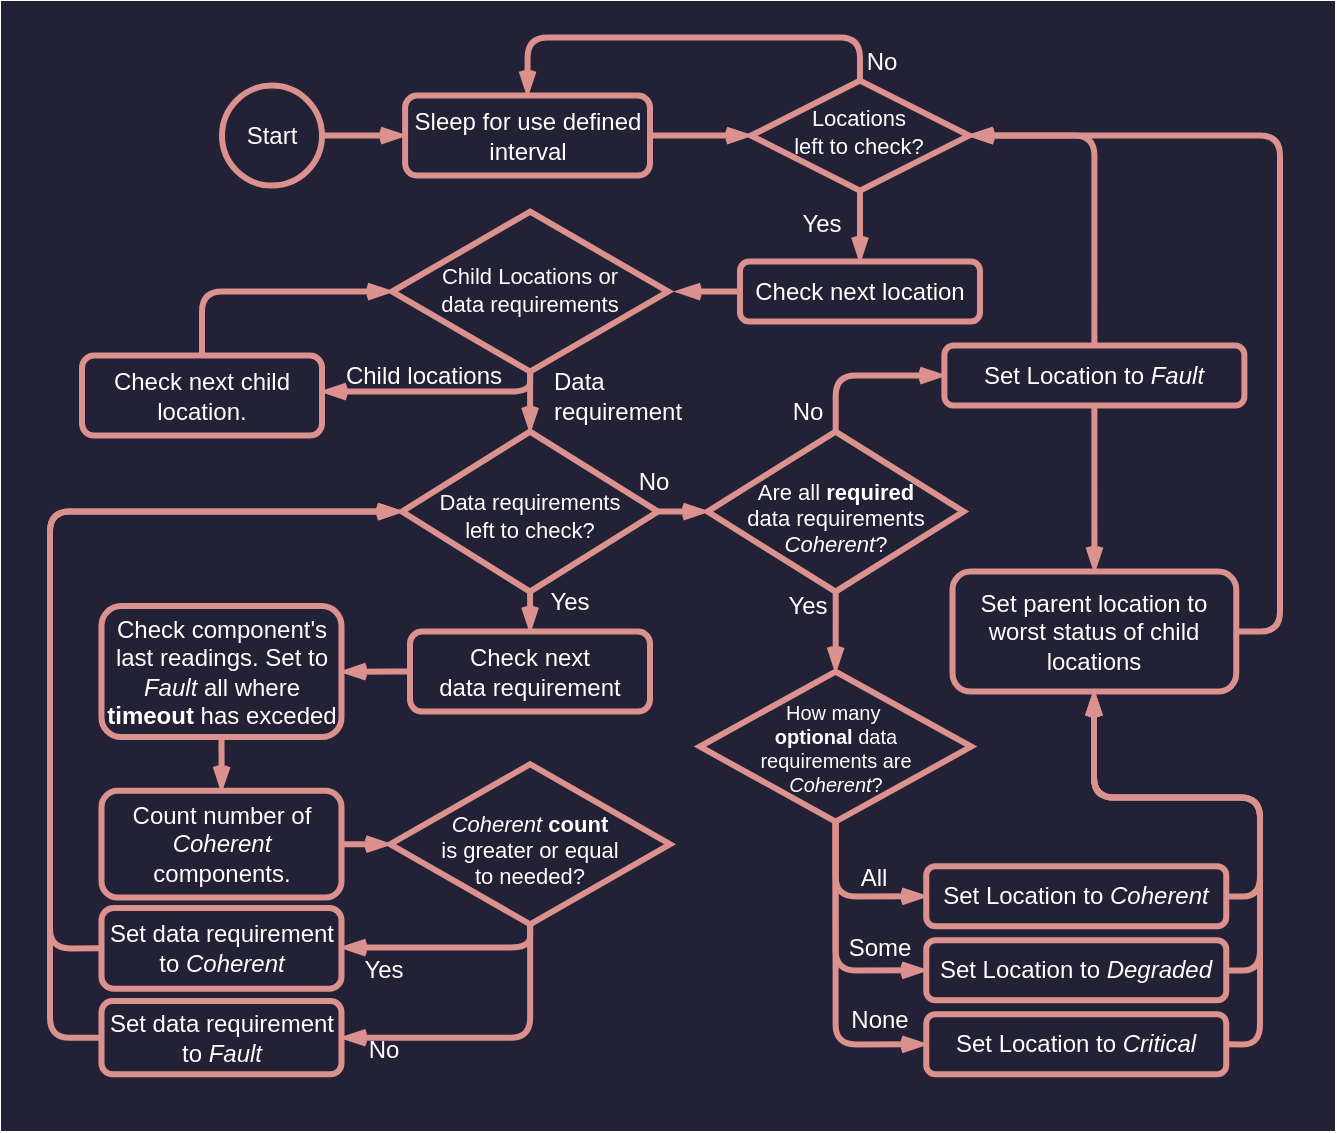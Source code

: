 <mxfile version="22.1.21" type="device">
  <diagram name="Page-1" id="BeeQXuH5mpLVNXQqc5U8">
    <mxGraphModel dx="831" dy="1067" grid="0" gridSize="10" guides="1" tooltips="1" connect="1" arrows="1" fold="1" page="1" pageScale="1" pageWidth="850" pageHeight="1100" math="0" shadow="0">
      <root>
        <mxCell id="0" />
        <mxCell id="1" parent="0" />
        <mxCell id="66zhnWMjhhO7CBgq-leG-1" value="" style="edgeStyle=orthogonalEdgeStyle;shape=connector;curved=0;rounded=1;orthogonalLoop=1;jettySize=auto;html=1;labelBackgroundColor=default;strokeColor=#666666;strokeWidth=3;align=center;verticalAlign=middle;fontFamily=Helvetica;fontSize=12;fontColor=#666666;endArrow=openThin;endFill=0;fillColor=#FAE5C7;" edge="1" parent="1">
          <mxGeometry relative="1" as="geometry">
            <mxPoint x="260" y="1325.034" as="sourcePoint" />
          </mxGeometry>
        </mxCell>
        <mxCell id="66zhnWMjhhO7CBgq-leG-2" value="" style="edgeStyle=orthogonalEdgeStyle;shape=connector;curved=0;rounded=1;orthogonalLoop=1;jettySize=auto;html=1;labelBackgroundColor=default;strokeColor=#666666;strokeWidth=3;align=center;verticalAlign=middle;fontFamily=Helvetica;fontSize=12;fontColor=#666666;endArrow=openThin;endFill=0;fillColor=#FAE5C7;" edge="1" parent="1">
          <mxGeometry relative="1" as="geometry">
            <mxPoint x="288.38" y="1445" as="targetPoint" />
          </mxGeometry>
        </mxCell>
        <mxCell id="66zhnWMjhhO7CBgq-leG-156" value="" style="group;fillColor=#232136;strokeColor=#232136;strokeWidth=25;container=0;" vertex="1" connectable="0" parent="1">
          <mxGeometry x="1148" y="50" width="642" height="540" as="geometry" />
        </mxCell>
        <mxCell id="66zhnWMjhhO7CBgq-leG-3" value="Start" style="ellipse;whiteSpace=wrap;html=1;aspect=fixed;strokeColor=#DB918D;fontColor=#FFFFFF;fillColor=none;strokeWidth=3;container=0;" vertex="1" parent="1">
          <mxGeometry x="1246" y="79.81" width="50" height="50" as="geometry" />
        </mxCell>
        <mxCell id="66zhnWMjhhO7CBgq-leG-4" value="Sleep for use defined interval" style="rounded=1;whiteSpace=wrap;html=1;strokeColor=#DB918D;fontColor=#FFFFFF;fillColor=none;strokeWidth=3;container=0;" vertex="1" parent="1">
          <mxGeometry x="1337.56" y="84.81" width="122.44" height="40" as="geometry" />
        </mxCell>
        <mxCell id="66zhnWMjhhO7CBgq-leG-5" style="edgeStyle=orthogonalEdgeStyle;shape=connector;curved=0;rounded=1;orthogonalLoop=1;jettySize=auto;html=1;labelBackgroundColor=default;strokeColor=#DB918D;strokeWidth=3;align=center;verticalAlign=middle;fontFamily=Helvetica;fontSize=12;fontColor=#FFFFFF;endArrow=openThin;endFill=0;fillColor=#FAE5C7;" edge="1" parent="1" source="66zhnWMjhhO7CBgq-leG-3" target="66zhnWMjhhO7CBgq-leG-4">
          <mxGeometry relative="1" as="geometry" />
        </mxCell>
        <mxCell id="66zhnWMjhhO7CBgq-leG-6" value="Check next location" style="rounded=1;whiteSpace=wrap;html=1;strokeColor=#DB918D;fontColor=#FFFFFF;fillColor=none;strokeWidth=3;container=0;" vertex="1" parent="1">
          <mxGeometry x="1505" y="167.81" width="120" height="30" as="geometry" />
        </mxCell>
        <mxCell id="66zhnWMjhhO7CBgq-leG-7" value="Child Locations or &lt;br&gt;data requirements" style="rhombus;whiteSpace=wrap;html=1;rounded=0;strokeColor=#DB918D;strokeWidth=3;align=center;verticalAlign=middle;fontFamily=Helvetica;fontSize=11;fontColor=#FFFFFF;fillColor=none;spacingTop=-1;container=0;" vertex="1" parent="1">
          <mxGeometry x="1331.04" y="142.81" width="138.06" height="80" as="geometry" />
        </mxCell>
        <mxCell id="66zhnWMjhhO7CBgq-leG-8" value="" style="edgeStyle=orthogonalEdgeStyle;shape=connector;curved=0;rounded=1;orthogonalLoop=1;jettySize=auto;html=1;labelBackgroundColor=default;strokeColor=#DB918D;strokeWidth=3;align=center;verticalAlign=middle;fontFamily=Helvetica;fontSize=12;fontColor=#FFFFFF;endArrow=openThin;endFill=0;fillColor=#FAE5C7;" edge="1" parent="1" source="66zhnWMjhhO7CBgq-leG-6">
          <mxGeometry relative="1" as="geometry">
            <mxPoint x="1473.06" y="182.81" as="targetPoint" />
          </mxGeometry>
        </mxCell>
        <mxCell id="66zhnWMjhhO7CBgq-leG-9" value="Data requirement" style="text;html=1;strokeColor=none;fillColor=none;align=left;verticalAlign=middle;whiteSpace=wrap;rounded=0;fontSize=12;fontFamily=Helvetica;fontColor=#FFFFFF;container=0;" vertex="1" parent="1">
          <mxGeometry x="1409.94" y="219.81" width="60.06" height="30" as="geometry" />
        </mxCell>
        <mxCell id="66zhnWMjhhO7CBgq-leG-10" style="edgeStyle=orthogonalEdgeStyle;shape=connector;curved=0;rounded=1;orthogonalLoop=1;jettySize=auto;html=1;exitX=0.5;exitY=0;exitDx=0;exitDy=0;entryX=0;entryY=0.5;entryDx=0;entryDy=0;labelBackgroundColor=default;strokeColor=#DB918D;strokeWidth=3;align=center;verticalAlign=middle;fontFamily=Helvetica;fontSize=12;fontColor=#FFFFFF;endArrow=openThin;endFill=0;fillColor=#FAE5C7;" edge="1" parent="1" source="66zhnWMjhhO7CBgq-leG-11" target="66zhnWMjhhO7CBgq-leG-7">
          <mxGeometry relative="1" as="geometry" />
        </mxCell>
        <mxCell id="66zhnWMjhhO7CBgq-leG-11" value="Check next child location." style="rounded=1;whiteSpace=wrap;html=1;strokeColor=#DB918D;fontColor=#FFFFFF;fillColor=none;strokeWidth=3;container=0;" vertex="1" parent="1">
          <mxGeometry x="1176" y="214.81" width="120" height="40" as="geometry" />
        </mxCell>
        <mxCell id="66zhnWMjhhO7CBgq-leG-12" style="edgeStyle=orthogonalEdgeStyle;shape=connector;curved=0;rounded=1;orthogonalLoop=1;jettySize=auto;html=1;labelBackgroundColor=default;strokeColor=#DB918D;strokeWidth=3;align=center;verticalAlign=middle;fontFamily=Helvetica;fontSize=12;fontColor=#FFFFFF;endArrow=openThin;endFill=0;fillColor=#FAE5C7;exitX=0.5;exitY=1;exitDx=0;exitDy=0;" edge="1" parent="1" source="66zhnWMjhhO7CBgq-leG-7" target="66zhnWMjhhO7CBgq-leG-11">
          <mxGeometry relative="1" as="geometry">
            <Array as="points">
              <mxPoint x="1400" y="232.81" />
            </Array>
          </mxGeometry>
        </mxCell>
        <mxCell id="66zhnWMjhhO7CBgq-leG-13" value="Data requirements &lt;br&gt;left to check?" style="rhombus;whiteSpace=wrap;html=1;rounded=0;strokeColor=#DB918D;strokeWidth=3;align=center;verticalAlign=middle;fontFamily=Helvetica;fontSize=11;fontColor=#FFFFFF;fillColor=none;spacingTop=4;container=0;" vertex="1" parent="1">
          <mxGeometry x="1335.97" y="252.81" width="128.06" height="80" as="geometry" />
        </mxCell>
        <mxCell id="66zhnWMjhhO7CBgq-leG-14" value="" style="edgeStyle=orthogonalEdgeStyle;shape=connector;curved=0;rounded=1;orthogonalLoop=1;jettySize=auto;html=1;labelBackgroundColor=default;strokeColor=#DB918D;strokeWidth=3;align=center;verticalAlign=middle;fontFamily=Helvetica;fontSize=12;fontColor=#FFFFFF;endArrow=openThin;endFill=0;fillColor=#FAE5C7;" edge="1" parent="1" source="66zhnWMjhhO7CBgq-leG-7" target="66zhnWMjhhO7CBgq-leG-13">
          <mxGeometry relative="1" as="geometry">
            <mxPoint x="1400" y="252.81" as="targetPoint" />
            <Array as="points">
              <mxPoint x="1400" y="242.81" />
              <mxPoint x="1400" y="242.81" />
            </Array>
          </mxGeometry>
        </mxCell>
        <mxCell id="66zhnWMjhhO7CBgq-leG-15" value="Child locations" style="text;html=1;strokeColor=none;fillColor=none;align=center;verticalAlign=middle;whiteSpace=wrap;rounded=0;fontSize=12;fontFamily=Helvetica;fontColor=#FFFFFF;container=0;" vertex="1" parent="1">
          <mxGeometry x="1303.65" y="217.31" width="86.35" height="15" as="geometry" />
        </mxCell>
        <mxCell id="66zhnWMjhhO7CBgq-leG-16" value="No" style="text;html=1;strokeColor=none;fillColor=none;align=center;verticalAlign=middle;whiteSpace=wrap;rounded=0;fontSize=12;fontFamily=Helvetica;fontColor=#FFFFFF;container=0;" vertex="1" parent="1">
          <mxGeometry x="1443.81" y="267.81" width="36.25" height="20" as="geometry" />
        </mxCell>
        <mxCell id="66zhnWMjhhO7CBgq-leG-17" value="Yes" style="text;html=1;strokeColor=none;fillColor=none;align=center;verticalAlign=middle;whiteSpace=wrap;rounded=0;fontSize=12;fontFamily=Helvetica;fontColor=#FFFFFF;container=0;" vertex="1" parent="1">
          <mxGeometry x="1390" y="322.81" width="60" height="30" as="geometry" />
        </mxCell>
        <mxCell id="66zhnWMjhhO7CBgq-leG-18" value="Check component&#39;s last readings. Set to &lt;i&gt;Fault&lt;/i&gt; all where &lt;b&gt;timeout&lt;/b&gt; has exceded" style="rounded=1;whiteSpace=wrap;html=1;strokeColor=#DB918D;fontColor=#FFFFFF;fillColor=none;strokeWidth=3;container=0;" vertex="1" parent="1">
          <mxGeometry x="1185.75" y="340.06" width="120" height="65.5" as="geometry" />
        </mxCell>
        <mxCell id="66zhnWMjhhO7CBgq-leG-19" value="Count number of &lt;i&gt;Coherent&lt;/i&gt; components." style="rounded=1;whiteSpace=wrap;html=1;strokeColor=#DB918D;fontColor=#FFFFFF;fillColor=none;strokeWidth=3;container=0;" vertex="1" parent="1">
          <mxGeometry x="1185.75" y="432.43" width="120" height="53.38" as="geometry" />
        </mxCell>
        <mxCell id="66zhnWMjhhO7CBgq-leG-20" value="" style="edgeStyle=orthogonalEdgeStyle;shape=connector;curved=0;rounded=1;orthogonalLoop=1;jettySize=auto;html=1;labelBackgroundColor=default;strokeColor=#DB918D;strokeWidth=3;align=center;verticalAlign=middle;fontFamily=Helvetica;fontSize=12;fontColor=#FFFFFF;endArrow=openThin;endFill=0;fillColor=#FAE5C7;exitX=0.5;exitY=1;exitDx=0;exitDy=0;entryX=0.5;entryY=0;entryDx=0;entryDy=0;" edge="1" parent="1" source="66zhnWMjhhO7CBgq-leG-18" target="66zhnWMjhhO7CBgq-leG-19">
          <mxGeometry relative="1" as="geometry">
            <mxPoint x="1245.828" y="409.31" as="sourcePoint" />
            <Array as="points">
              <mxPoint x="1246" y="423.81" />
              <mxPoint x="1246" y="423.81" />
            </Array>
          </mxGeometry>
        </mxCell>
        <mxCell id="66zhnWMjhhO7CBgq-leG-21" value="" style="edgeStyle=orthogonalEdgeStyle;shape=connector;curved=0;rounded=1;orthogonalLoop=1;jettySize=auto;html=1;labelBackgroundColor=default;strokeColor=#DB918D;strokeWidth=3;align=center;verticalAlign=middle;fontFamily=Helvetica;fontSize=12;fontColor=#FFFFFF;endArrow=openThin;endFill=0;fillColor=#FAE5C7;" edge="1" parent="1" source="66zhnWMjhhO7CBgq-leG-22" target="66zhnWMjhhO7CBgq-leG-18">
          <mxGeometry relative="1" as="geometry" />
        </mxCell>
        <mxCell id="66zhnWMjhhO7CBgq-leG-22" value="Check next &lt;br&gt;data requirement" style="rounded=1;whiteSpace=wrap;html=1;strokeColor=#DB918D;fontColor=#FFFFFF;fillColor=none;strokeWidth=3;container=0;" vertex="1" parent="1">
          <mxGeometry x="1340" y="352.81" width="120" height="40" as="geometry" />
        </mxCell>
        <mxCell id="66zhnWMjhhO7CBgq-leG-23" style="edgeStyle=orthogonalEdgeStyle;shape=connector;curved=0;rounded=1;orthogonalLoop=1;jettySize=auto;html=1;labelBackgroundColor=default;strokeColor=#DB918D;strokeWidth=3;align=center;verticalAlign=middle;fontFamily=Helvetica;fontSize=12;fontColor=#FFFFFF;endArrow=openThin;endFill=0;fillColor=#FAE5C7;" edge="1" parent="1" source="66zhnWMjhhO7CBgq-leG-13" target="66zhnWMjhhO7CBgq-leG-22">
          <mxGeometry relative="1" as="geometry">
            <mxPoint x="1399.952" y="342.786" as="sourcePoint" />
            <mxPoint x="1400" y="383.81" as="targetPoint" />
          </mxGeometry>
        </mxCell>
        <mxCell id="66zhnWMjhhO7CBgq-leG-26" value="&lt;i&gt;Coherent&lt;/i&gt; &lt;b&gt;count&lt;/b&gt;&lt;br&gt;is greater or equal &lt;br&gt;to needed?" style="rhombus;whiteSpace=wrap;html=1;rounded=0;strokeColor=#DB918D;strokeWidth=3;align=center;verticalAlign=middle;fontFamily=Helvetica;fontSize=11;fontColor=#FFFFFF;fillColor=none;spacingTop=5;container=0;" vertex="1" parent="1">
          <mxGeometry x="1330.13" y="419.12" width="139.87" height="80" as="geometry" />
        </mxCell>
        <mxCell id="66zhnWMjhhO7CBgq-leG-27" style="edgeStyle=orthogonalEdgeStyle;shape=connector;curved=0;rounded=1;orthogonalLoop=1;jettySize=auto;html=1;labelBackgroundColor=default;strokeColor=#DB918D;strokeWidth=3;align=center;verticalAlign=middle;fontFamily=Helvetica;fontSize=12;fontColor=#FFFFFF;endArrow=openThin;endFill=0;fillColor=#FAE5C7;" edge="1" parent="1" source="66zhnWMjhhO7CBgq-leG-19" target="66zhnWMjhhO7CBgq-leG-26">
          <mxGeometry relative="1" as="geometry" />
        </mxCell>
        <mxCell id="66zhnWMjhhO7CBgq-leG-28" value="Yes" style="text;html=1;strokeColor=none;fillColor=none;align=center;verticalAlign=middle;whiteSpace=wrap;rounded=0;fontSize=12;fontFamily=Helvetica;fontColor=#FFFFFF;container=0;" vertex="1" parent="1">
          <mxGeometry x="1311.59" y="515.36" width="30" height="13.63" as="geometry" />
        </mxCell>
        <mxCell id="66zhnWMjhhO7CBgq-leG-29" value="No" style="text;html=1;strokeColor=none;fillColor=none;align=center;verticalAlign=middle;whiteSpace=wrap;rounded=0;fontSize=12;fontFamily=Helvetica;fontColor=#FFFFFF;container=0;" vertex="1" parent="1">
          <mxGeometry x="1319.76" y="557.18" width="13.65" height="10.62" as="geometry" />
        </mxCell>
        <mxCell id="66zhnWMjhhO7CBgq-leG-30" style="edgeStyle=orthogonalEdgeStyle;shape=connector;curved=0;rounded=1;orthogonalLoop=1;jettySize=auto;html=1;labelBackgroundColor=default;strokeColor=#DB918D;strokeWidth=3;align=center;verticalAlign=middle;fontFamily=Helvetica;fontSize=12;fontColor=#FFFFFF;endArrow=openThin;endFill=0;fillColor=#FAE5C7;entryX=0;entryY=0.5;entryDx=0;entryDy=0;exitX=0;exitY=0.5;exitDx=0;exitDy=0;" edge="1" parent="1" source="66zhnWMjhhO7CBgq-leG-35" target="66zhnWMjhhO7CBgq-leG-13">
          <mxGeometry relative="1" as="geometry">
            <Array as="points">
              <mxPoint x="1160" y="510.81" />
              <mxPoint x="1160" y="292.81" />
            </Array>
          </mxGeometry>
        </mxCell>
        <mxCell id="66zhnWMjhhO7CBgq-leG-31" style="edgeStyle=orthogonalEdgeStyle;shape=connector;curved=0;rounded=1;orthogonalLoop=1;jettySize=auto;html=1;entryX=0;entryY=0.5;entryDx=0;entryDy=0;labelBackgroundColor=default;strokeColor=#DB918D;strokeWidth=3;align=center;verticalAlign=middle;fontFamily=Helvetica;fontSize=12;fontColor=#FFFFFF;endArrow=openThin;endFill=0;fillColor=#FAE5C7;exitX=0;exitY=0.5;exitDx=0;exitDy=0;" edge="1" parent="1" source="66zhnWMjhhO7CBgq-leG-34" target="66zhnWMjhhO7CBgq-leG-13">
          <mxGeometry relative="1" as="geometry">
            <Array as="points">
              <mxPoint x="1160" y="555.81" />
              <mxPoint x="1160" y="292.81" />
            </Array>
          </mxGeometry>
        </mxCell>
        <mxCell id="66zhnWMjhhO7CBgq-leG-32" value="Are all &lt;b&gt;required&lt;/b&gt; &lt;br&gt;data requirements &lt;br&gt;&lt;i&gt;Coherent&lt;/i&gt;?" style="rhombus;whiteSpace=wrap;html=1;rounded=0;strokeColor=#DB918D;strokeWidth=3;align=center;verticalAlign=middle;fontFamily=Helvetica;fontSize=11;fontColor=#FFFFFF;fillColor=none;spacingTop=7;container=0;" vertex="1" parent="1">
          <mxGeometry x="1488.75" y="252.81" width="128.06" height="80" as="geometry" />
        </mxCell>
        <mxCell id="66zhnWMjhhO7CBgq-leG-33" style="edgeStyle=orthogonalEdgeStyle;shape=connector;curved=0;rounded=1;orthogonalLoop=1;jettySize=auto;html=1;labelBackgroundColor=default;strokeColor=#DB918D;strokeWidth=3;align=center;verticalAlign=middle;fontFamily=Helvetica;fontSize=12;fontColor=#FFFFFF;endArrow=openThin;endFill=0;fillColor=#FAE5C7;" edge="1" parent="1" source="66zhnWMjhhO7CBgq-leG-13" target="66zhnWMjhhO7CBgq-leG-32">
          <mxGeometry relative="1" as="geometry" />
        </mxCell>
        <mxCell id="66zhnWMjhhO7CBgq-leG-34" value="Set data requirement to&lt;i&gt; Fault&lt;/i&gt;" style="rounded=1;whiteSpace=wrap;html=1;strokeColor=#DB918D;fontColor=#FFFFFF;fillColor=none;strokeWidth=3;container=0;" vertex="1" parent="1">
          <mxGeometry x="1185.75" y="537.56" width="120" height="36.62" as="geometry" />
        </mxCell>
        <mxCell id="66zhnWMjhhO7CBgq-leG-25" style="edgeStyle=orthogonalEdgeStyle;shape=connector;curved=0;rounded=1;orthogonalLoop=1;jettySize=auto;html=1;exitX=0.5;exitY=1;exitDx=0;exitDy=0;entryX=1;entryY=0.5;entryDx=0;entryDy=0;labelBackgroundColor=default;strokeColor=#DB918D;strokeWidth=3;align=center;verticalAlign=middle;fontFamily=Helvetica;fontSize=12;fontColor=#FFFFFF;endArrow=openThin;endFill=0;fillColor=#FAE5C7;" edge="1" parent="1" source="66zhnWMjhhO7CBgq-leG-26" target="66zhnWMjhhO7CBgq-leG-34">
          <mxGeometry relative="1" as="geometry" />
        </mxCell>
        <mxCell id="66zhnWMjhhO7CBgq-leG-35" value="Set data requirement to &lt;i&gt;Coherent&lt;/i&gt;" style="rounded=1;whiteSpace=wrap;html=1;strokeColor=#DB918D;fontColor=#FFFFFF;fillColor=none;strokeWidth=3;container=0;" vertex="1" parent="1">
          <mxGeometry x="1185.75" y="491" width="120" height="40.37" as="geometry" />
        </mxCell>
        <mxCell id="66zhnWMjhhO7CBgq-leG-37" value="Set Location to &lt;i&gt;Fault&lt;/i&gt;" style="rounded=1;whiteSpace=wrap;html=1;strokeColor=#DB918D;fontColor=#FFFFFF;fillColor=none;strokeWidth=3;container=0;" vertex="1" parent="1">
          <mxGeometry x="1607.19" y="209.81" width="150" height="30" as="geometry" />
        </mxCell>
        <mxCell id="66zhnWMjhhO7CBgq-leG-24" style="edgeStyle=orthogonalEdgeStyle;shape=connector;curved=0;rounded=1;orthogonalLoop=1;jettySize=auto;html=1;exitX=0.5;exitY=1;exitDx=0;exitDy=0;labelBackgroundColor=default;strokeColor=#DB918D;strokeWidth=3;align=center;verticalAlign=middle;fontFamily=Helvetica;fontSize=12;fontColor=#FFFFFF;endArrow=openThin;endFill=0;fillColor=#FAE5C7;" edge="1" parent="1" source="66zhnWMjhhO7CBgq-leG-26" target="66zhnWMjhhO7CBgq-leG-35">
          <mxGeometry relative="1" as="geometry">
            <Array as="points">
              <mxPoint x="1400" y="510.81" />
            </Array>
          </mxGeometry>
        </mxCell>
        <mxCell id="66zhnWMjhhO7CBgq-leG-38" style="edgeStyle=orthogonalEdgeStyle;shape=connector;curved=0;rounded=1;orthogonalLoop=1;jettySize=auto;html=1;entryX=0;entryY=0.5;entryDx=0;entryDy=0;labelBackgroundColor=default;strokeColor=#DB918D;strokeWidth=3;align=center;verticalAlign=middle;fontFamily=Helvetica;fontSize=12;fontColor=#FFFFFF;endArrow=openThin;endFill=0;fillColor=#FAE5C7;" edge="1" parent="1" source="66zhnWMjhhO7CBgq-leG-32" target="66zhnWMjhhO7CBgq-leG-37">
          <mxGeometry relative="1" as="geometry">
            <Array as="points">
              <mxPoint x="1553" y="224.81" />
            </Array>
          </mxGeometry>
        </mxCell>
        <mxCell id="66zhnWMjhhO7CBgq-leG-39" value="Yes" style="text;html=1;strokeColor=none;fillColor=none;align=center;verticalAlign=middle;whiteSpace=wrap;rounded=0;fontSize=12;fontFamily=Helvetica;fontColor=#FFFFFF;container=0;" vertex="1" parent="1">
          <mxGeometry x="1521" y="330.31" width="36.25" height="20" as="geometry" />
        </mxCell>
        <mxCell id="66zhnWMjhhO7CBgq-leG-40" value="How many&amp;nbsp;&lt;br&gt;&lt;b style=&quot;font-size: 10px;&quot;&gt;optional&amp;nbsp;&lt;/b&gt;data &lt;br&gt;requirements are&lt;br style=&quot;font-size: 10px;&quot;&gt;&lt;i&gt;Coherent&lt;/i&gt;?" style="rhombus;whiteSpace=wrap;html=1;rounded=0;strokeColor=#DB918D;strokeWidth=3;align=center;verticalAlign=middle;fontFamily=Helvetica;fontSize=10;fontColor=#FFFFFF;fillColor=none;spacingTop=1;container=0;" vertex="1" parent="1">
          <mxGeometry x="1484.97" y="372.81" width="135.62" height="75" as="geometry" />
        </mxCell>
        <mxCell id="66zhnWMjhhO7CBgq-leG-41" style="edgeStyle=orthogonalEdgeStyle;shape=connector;curved=0;rounded=1;orthogonalLoop=1;jettySize=auto;html=1;labelBackgroundColor=default;strokeColor=#DB918D;strokeWidth=3;align=center;verticalAlign=middle;fontFamily=Helvetica;fontSize=12;fontColor=#FFFFFF;endArrow=openThin;endFill=0;fillColor=#FAE5C7;" edge="1" parent="1" source="66zhnWMjhhO7CBgq-leG-32" target="66zhnWMjhhO7CBgq-leG-40">
          <mxGeometry relative="1" as="geometry" />
        </mxCell>
        <mxCell id="66zhnWMjhhO7CBgq-leG-42" value="No" style="text;html=1;strokeColor=none;fillColor=none;align=center;verticalAlign=middle;whiteSpace=wrap;rounded=0;fontSize=12;fontFamily=Helvetica;fontColor=#FFFFFF;container=0;" vertex="1" parent="1">
          <mxGeometry x="1521" y="232.81" width="36.25" height="20" as="geometry" />
        </mxCell>
        <mxCell id="66zhnWMjhhO7CBgq-leG-43" value="Some" style="text;html=1;strokeColor=none;fillColor=none;align=center;verticalAlign=middle;whiteSpace=wrap;rounded=0;fontSize=12;fontFamily=Helvetica;fontColor=#FFFFFF;container=0;" vertex="1" parent="1">
          <mxGeometry x="1557.25" y="500.68" width="36.25" height="20" as="geometry" />
        </mxCell>
        <mxCell id="66zhnWMjhhO7CBgq-leG-44" value="All" style="text;html=1;strokeColor=none;fillColor=none;align=center;verticalAlign=middle;whiteSpace=wrap;rounded=0;fontSize=12;fontFamily=Helvetica;fontColor=#FFFFFF;container=0;" vertex="1" parent="1">
          <mxGeometry x="1554.25" y="465.68" width="36.25" height="20" as="geometry" />
        </mxCell>
        <mxCell id="66zhnWMjhhO7CBgq-leG-45" value="None" style="text;html=1;strokeColor=none;fillColor=none;align=center;verticalAlign=middle;whiteSpace=wrap;rounded=0;fontSize=12;fontFamily=Helvetica;fontColor=#FFFFFF;container=0;" vertex="1" parent="1">
          <mxGeometry x="1557.25" y="537.18" width="36.25" height="20" as="geometry" />
        </mxCell>
        <mxCell id="66zhnWMjhhO7CBgq-leG-46" value="Set Location to&amp;nbsp;&lt;i&gt;Coherent&lt;br&gt;&lt;/i&gt;" style="rounded=1;whiteSpace=wrap;html=1;strokeColor=#DB918D;fontColor=#FFFFFF;fillColor=none;strokeWidth=3;container=0;" vertex="1" parent="1">
          <mxGeometry x="1598.13" y="470.18" width="150" height="30" as="geometry" />
        </mxCell>
        <mxCell id="66zhnWMjhhO7CBgq-leG-47" style="edgeStyle=orthogonalEdgeStyle;shape=connector;curved=0;rounded=1;orthogonalLoop=1;jettySize=auto;html=1;exitX=0.5;exitY=1;exitDx=0;exitDy=0;entryX=0;entryY=0.5;entryDx=0;entryDy=0;labelBackgroundColor=default;strokeColor=#DB918D;strokeWidth=3;align=center;verticalAlign=middle;fontFamily=Helvetica;fontSize=12;fontColor=#FFFFFF;endArrow=openThin;endFill=0;fillColor=#FAE5C7;" edge="1" parent="1" source="66zhnWMjhhO7CBgq-leG-40" target="66zhnWMjhhO7CBgq-leG-46">
          <mxGeometry relative="1" as="geometry" />
        </mxCell>
        <mxCell id="66zhnWMjhhO7CBgq-leG-48" value="Set Location to &lt;i&gt;Degraded&lt;br&gt;&lt;/i&gt;" style="rounded=1;whiteSpace=wrap;html=1;strokeColor=#DB918D;fontColor=#FFFFFF;fillColor=none;strokeWidth=3;container=0;" vertex="1" parent="1">
          <mxGeometry x="1598.13" y="507.18" width="150" height="30" as="geometry" />
        </mxCell>
        <mxCell id="66zhnWMjhhO7CBgq-leG-49" style="edgeStyle=orthogonalEdgeStyle;shape=connector;curved=0;rounded=1;orthogonalLoop=1;jettySize=auto;html=1;exitX=0.5;exitY=1;exitDx=0;exitDy=0;entryX=0;entryY=0.5;entryDx=0;entryDy=0;labelBackgroundColor=default;strokeColor=#DB918D;strokeWidth=3;align=center;verticalAlign=middle;fontFamily=Helvetica;fontSize=12;fontColor=#FFFFFF;endArrow=openThin;endFill=0;fillColor=#FAE5C7;" edge="1" parent="1" source="66zhnWMjhhO7CBgq-leG-40" target="66zhnWMjhhO7CBgq-leG-48">
          <mxGeometry relative="1" as="geometry" />
        </mxCell>
        <mxCell id="66zhnWMjhhO7CBgq-leG-50" value="Set Location to&amp;nbsp;&lt;i&gt;Critical&lt;br&gt;&lt;/i&gt;" style="rounded=1;whiteSpace=wrap;html=1;strokeColor=#DB918D;fontColor=#FFFFFF;fillColor=none;strokeWidth=3;container=0;" vertex="1" parent="1">
          <mxGeometry x="1598.13" y="544.18" width="150" height="30" as="geometry" />
        </mxCell>
        <mxCell id="66zhnWMjhhO7CBgq-leG-51" style="edgeStyle=orthogonalEdgeStyle;shape=connector;curved=0;rounded=1;orthogonalLoop=1;jettySize=auto;html=1;exitX=0.5;exitY=1;exitDx=0;exitDy=0;entryX=0;entryY=0.5;entryDx=0;entryDy=0;labelBackgroundColor=default;strokeColor=#DB918D;strokeWidth=3;align=center;verticalAlign=middle;fontFamily=Helvetica;fontSize=12;fontColor=#FFFFFF;endArrow=openThin;endFill=0;fillColor=#FAE5C7;" edge="1" parent="1" source="66zhnWMjhhO7CBgq-leG-40" target="66zhnWMjhhO7CBgq-leG-50">
          <mxGeometry relative="1" as="geometry" />
        </mxCell>
        <mxCell id="66zhnWMjhhO7CBgq-leG-52" style="edgeStyle=orthogonalEdgeStyle;shape=connector;curved=0;rounded=1;orthogonalLoop=1;jettySize=auto;html=1;exitX=0.5;exitY=0;exitDx=0;exitDy=0;entryX=0.5;entryY=0;entryDx=0;entryDy=0;labelBackgroundColor=default;strokeColor=#DB918D;strokeWidth=3;align=center;verticalAlign=middle;fontFamily=Helvetica;fontSize=12;fontColor=#FFFFFF;endArrow=openThin;endFill=0;fillColor=#FAE5C7;" edge="1" parent="1" source="66zhnWMjhhO7CBgq-leG-53" target="66zhnWMjhhO7CBgq-leG-4">
          <mxGeometry relative="1" as="geometry">
            <Array as="points">
              <mxPoint x="1565" y="55.81" />
              <mxPoint x="1399" y="55.81" />
            </Array>
          </mxGeometry>
        </mxCell>
        <mxCell id="66zhnWMjhhO7CBgq-leG-53" value="Locations&lt;br&gt;left to check?" style="rhombus;whiteSpace=wrap;html=1;rounded=0;strokeColor=#DB918D;strokeWidth=3;align=center;verticalAlign=middle;fontFamily=Helvetica;fontSize=11;fontColor=#FFFFFF;fillColor=none;spacingTop=-3;container=0;" vertex="1" parent="1">
          <mxGeometry x="1510.48" y="77.31" width="109.03" height="55" as="geometry" />
        </mxCell>
        <mxCell id="66zhnWMjhhO7CBgq-leG-54" style="edgeStyle=orthogonalEdgeStyle;shape=connector;curved=0;rounded=1;orthogonalLoop=1;jettySize=auto;html=1;labelBackgroundColor=default;strokeColor=#DB918D;strokeWidth=3;align=center;verticalAlign=middle;fontFamily=Helvetica;fontSize=12;fontColor=#FFFFFF;endArrow=openThin;endFill=0;fillColor=#FAE5C7;exitX=1;exitY=0.5;exitDx=0;exitDy=0;entryX=0;entryY=0.5;entryDx=0;entryDy=0;" edge="1" parent="1" source="66zhnWMjhhO7CBgq-leG-4" target="66zhnWMjhhO7CBgq-leG-53">
          <mxGeometry relative="1" as="geometry">
            <Array as="points">
              <mxPoint x="1480" y="104.81" />
              <mxPoint x="1480" y="104.81" />
            </Array>
          </mxGeometry>
        </mxCell>
        <mxCell id="66zhnWMjhhO7CBgq-leG-55" style="edgeStyle=orthogonalEdgeStyle;shape=connector;curved=0;rounded=1;orthogonalLoop=1;jettySize=auto;html=1;labelBackgroundColor=default;strokeColor=#DB918D;strokeWidth=3;align=center;verticalAlign=middle;fontFamily=Helvetica;fontSize=12;fontColor=#FFFFFF;endArrow=openThin;endFill=0;fillColor=#FAE5C7;" edge="1" parent="1" source="66zhnWMjhhO7CBgq-leG-53" target="66zhnWMjhhO7CBgq-leG-6">
          <mxGeometry relative="1" as="geometry" />
        </mxCell>
        <mxCell id="66zhnWMjhhO7CBgq-leG-56" style="edgeStyle=orthogonalEdgeStyle;shape=connector;curved=0;rounded=1;orthogonalLoop=1;jettySize=auto;html=1;entryX=1;entryY=0.5;entryDx=0;entryDy=0;labelBackgroundColor=default;strokeColor=#DB918D;strokeWidth=3;align=center;verticalAlign=middle;fontFamily=Helvetica;fontSize=12;fontColor=#FFFFFF;endArrow=openThin;endFill=0;fillColor=#FAE5C7;exitX=0.5;exitY=0;exitDx=0;exitDy=0;" edge="1" parent="1" source="66zhnWMjhhO7CBgq-leG-37" target="66zhnWMjhhO7CBgq-leG-53">
          <mxGeometry relative="1" as="geometry">
            <Array as="points">
              <mxPoint x="1682" y="104.81" />
            </Array>
          </mxGeometry>
        </mxCell>
        <mxCell id="66zhnWMjhhO7CBgq-leG-57" style="edgeStyle=orthogonalEdgeStyle;shape=connector;curved=0;rounded=1;orthogonalLoop=1;jettySize=auto;html=1;entryX=0.5;entryY=1;entryDx=0;entryDy=0;labelBackgroundColor=default;strokeColor=#DB918D;strokeWidth=3;align=center;verticalAlign=middle;fontFamily=Helvetica;fontSize=12;fontColor=#FFFFFF;endArrow=openThin;endFill=0;fillColor=#FAE5C7;" edge="1" parent="1" source="66zhnWMjhhO7CBgq-leG-46" target="66zhnWMjhhO7CBgq-leG-61">
          <mxGeometry relative="1" as="geometry">
            <Array as="points">
              <mxPoint x="1765" y="484.81" />
              <mxPoint x="1765" y="435.81" />
              <mxPoint x="1682" y="435.81" />
              <mxPoint x="1682" y="382.81" />
            </Array>
          </mxGeometry>
        </mxCell>
        <mxCell id="66zhnWMjhhO7CBgq-leG-58" style="edgeStyle=orthogonalEdgeStyle;shape=connector;curved=0;rounded=1;orthogonalLoop=1;jettySize=auto;html=1;labelBackgroundColor=default;strokeColor=#DB918D;strokeWidth=3;align=center;verticalAlign=middle;fontFamily=Helvetica;fontSize=12;fontColor=#FFFFFF;endArrow=openThin;endFill=0;fillColor=#FAE5C7;entryX=0.5;entryY=1;entryDx=0;entryDy=0;" edge="1" parent="1" source="66zhnWMjhhO7CBgq-leG-48" target="66zhnWMjhhO7CBgq-leG-61">
          <mxGeometry relative="1" as="geometry">
            <mxPoint x="1625" y="182.81" as="targetPoint" />
            <Array as="points">
              <mxPoint x="1765" y="521.81" />
              <mxPoint x="1765" y="435.81" />
              <mxPoint x="1682" y="435.81" />
              <mxPoint x="1682" y="382.81" />
            </Array>
          </mxGeometry>
        </mxCell>
        <mxCell id="66zhnWMjhhO7CBgq-leG-59" style="edgeStyle=orthogonalEdgeStyle;shape=connector;curved=0;rounded=1;orthogonalLoop=1;jettySize=auto;html=1;exitX=1;exitY=0.5;exitDx=0;exitDy=0;entryX=0.5;entryY=1;entryDx=0;entryDy=0;labelBackgroundColor=default;strokeColor=#DB918D;strokeWidth=3;align=center;verticalAlign=middle;fontFamily=Helvetica;fontSize=12;fontColor=#FFFFFF;endArrow=openThin;endFill=0;fillColor=#FAE5C7;" edge="1" parent="1" source="66zhnWMjhhO7CBgq-leG-50" target="66zhnWMjhhO7CBgq-leG-61">
          <mxGeometry relative="1" as="geometry">
            <Array as="points">
              <mxPoint x="1765" y="558.81" />
              <mxPoint x="1765" y="435.81" />
              <mxPoint x="1682" y="435.81" />
              <mxPoint x="1682" y="382.81" />
            </Array>
          </mxGeometry>
        </mxCell>
        <mxCell id="66zhnWMjhhO7CBgq-leG-60" style="edgeStyle=orthogonalEdgeStyle;shape=connector;curved=0;rounded=1;orthogonalLoop=1;jettySize=auto;html=1;entryX=1;entryY=0.5;entryDx=0;entryDy=0;labelBackgroundColor=default;strokeColor=#DB918D;strokeWidth=3;align=center;verticalAlign=middle;fontFamily=Helvetica;fontSize=12;fontColor=#FFFFFF;endArrow=openThin;endFill=0;fillColor=#FAE5C7;" edge="1" parent="1" source="66zhnWMjhhO7CBgq-leG-61" target="66zhnWMjhhO7CBgq-leG-53">
          <mxGeometry relative="1" as="geometry">
            <Array as="points">
              <mxPoint x="1775" y="352.81" />
              <mxPoint x="1775" y="104.81" />
            </Array>
          </mxGeometry>
        </mxCell>
        <mxCell id="66zhnWMjhhO7CBgq-leG-61" value="Set parent location to worst status of child locations" style="rounded=1;whiteSpace=wrap;html=1;strokeColor=#DB918D;fontColor=#FFFFFF;fillColor=none;strokeWidth=3;container=0;" vertex="1" parent="1">
          <mxGeometry x="1611.26" y="322.81" width="141.87" height="60" as="geometry" />
        </mxCell>
        <mxCell id="66zhnWMjhhO7CBgq-leG-62" value="No" style="text;html=1;strokeColor=none;fillColor=none;align=center;verticalAlign=middle;whiteSpace=wrap;rounded=0;fontSize=12;fontFamily=Helvetica;fontColor=#FFFFFF;container=0;" vertex="1" parent="1">
          <mxGeometry x="1563.88" y="58.81" width="23.5" height="18.5" as="geometry" />
        </mxCell>
        <mxCell id="66zhnWMjhhO7CBgq-leG-63" value="Yes" style="text;html=1;strokeColor=none;fillColor=none;align=center;verticalAlign=middle;whiteSpace=wrap;rounded=0;fontSize=12;fontFamily=Helvetica;fontColor=#FFFFFF;container=0;" vertex="1" parent="1">
          <mxGeometry x="1527.63" y="138.81" width="36.25" height="20" as="geometry" />
        </mxCell>
        <mxCell id="66zhnWMjhhO7CBgq-leG-36" style="edgeStyle=orthogonalEdgeStyle;shape=connector;curved=0;rounded=1;orthogonalLoop=1;jettySize=auto;html=1;exitX=0.5;exitY=1;exitDx=0;exitDy=0;labelBackgroundColor=default;strokeColor=#DB918D;strokeWidth=3;align=center;verticalAlign=middle;fontFamily=Helvetica;fontSize=12;fontColor=#FFFFFF;endArrow=openThin;endFill=0;fillColor=#FAE5C7;" edge="1" parent="1" source="66zhnWMjhhO7CBgq-leG-37" target="66zhnWMjhhO7CBgq-leG-61">
          <mxGeometry relative="1" as="geometry" />
        </mxCell>
      </root>
    </mxGraphModel>
  </diagram>
</mxfile>
